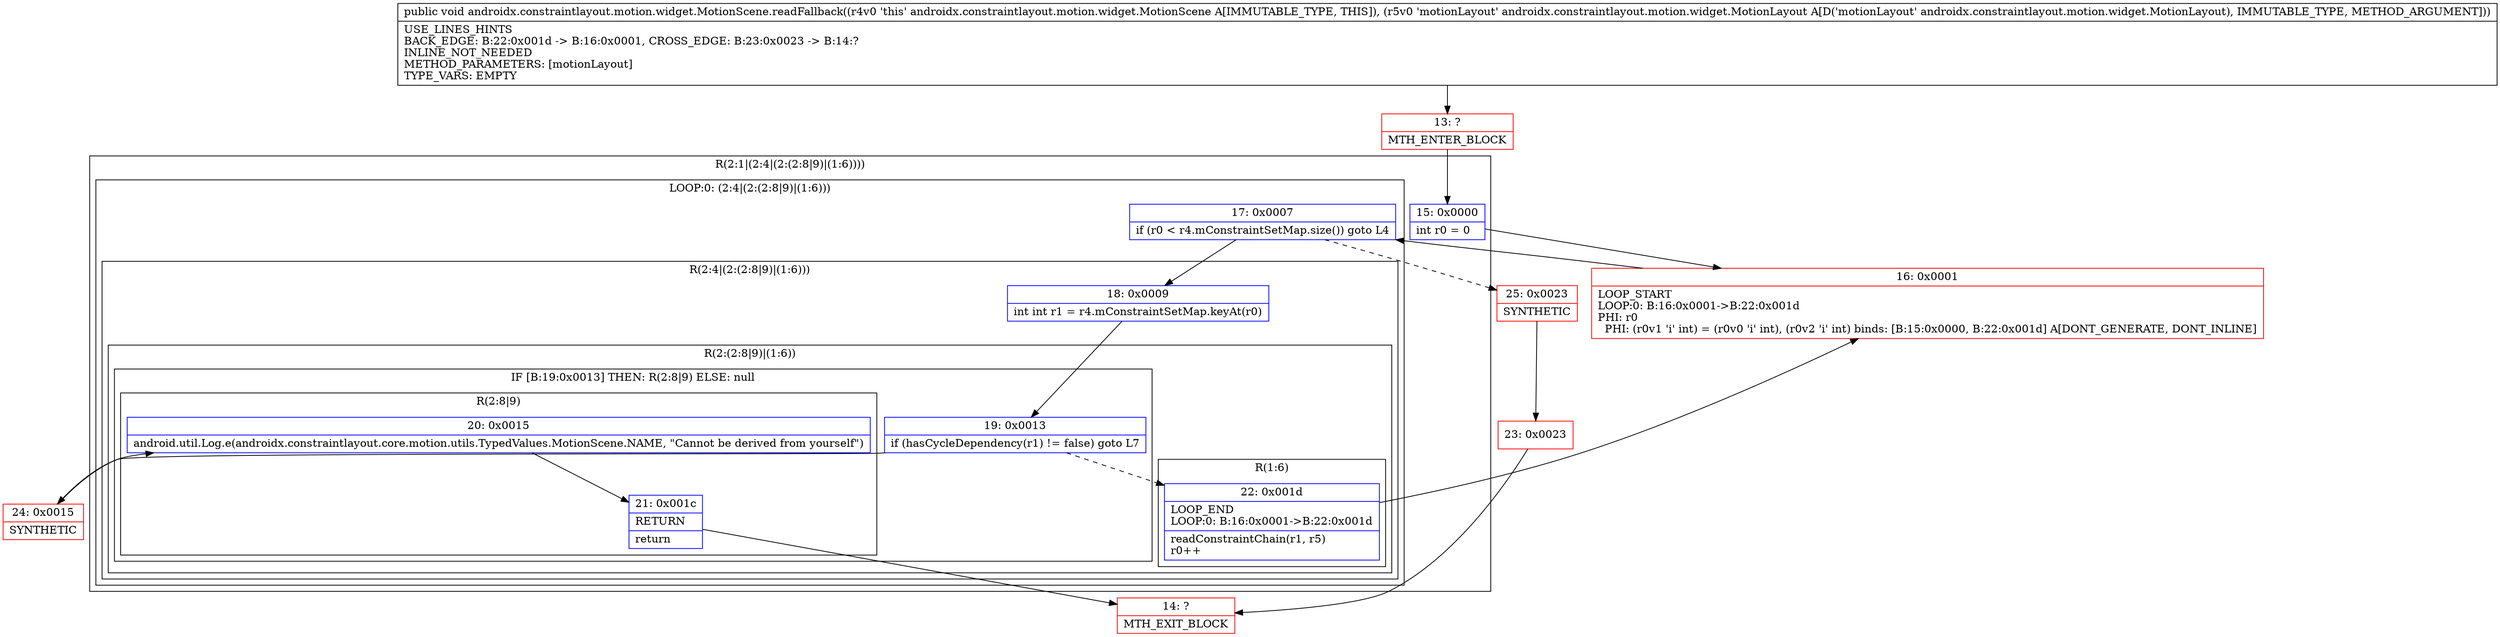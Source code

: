 digraph "CFG forandroidx.constraintlayout.motion.widget.MotionScene.readFallback(Landroidx\/constraintlayout\/motion\/widget\/MotionLayout;)V" {
subgraph cluster_Region_2043255410 {
label = "R(2:1|(2:4|(2:(2:8|9)|(1:6))))";
node [shape=record,color=blue];
Node_15 [shape=record,label="{15\:\ 0x0000|int r0 = 0\l}"];
subgraph cluster_LoopRegion_1588305470 {
label = "LOOP:0: (2:4|(2:(2:8|9)|(1:6)))";
node [shape=record,color=blue];
Node_17 [shape=record,label="{17\:\ 0x0007|if (r0 \< r4.mConstraintSetMap.size()) goto L4\l}"];
subgraph cluster_Region_82236604 {
label = "R(2:4|(2:(2:8|9)|(1:6)))";
node [shape=record,color=blue];
Node_18 [shape=record,label="{18\:\ 0x0009|int int r1 = r4.mConstraintSetMap.keyAt(r0)\l}"];
subgraph cluster_Region_2008477446 {
label = "R(2:(2:8|9)|(1:6))";
node [shape=record,color=blue];
subgraph cluster_IfRegion_826917976 {
label = "IF [B:19:0x0013] THEN: R(2:8|9) ELSE: null";
node [shape=record,color=blue];
Node_19 [shape=record,label="{19\:\ 0x0013|if (hasCycleDependency(r1) != false) goto L7\l}"];
subgraph cluster_Region_1270053743 {
label = "R(2:8|9)";
node [shape=record,color=blue];
Node_20 [shape=record,label="{20\:\ 0x0015|android.util.Log.e(androidx.constraintlayout.core.motion.utils.TypedValues.MotionScene.NAME, \"Cannot be derived from yourself\")\l}"];
Node_21 [shape=record,label="{21\:\ 0x001c|RETURN\l|return\l}"];
}
}
subgraph cluster_Region_367784528 {
label = "R(1:6)";
node [shape=record,color=blue];
Node_22 [shape=record,label="{22\:\ 0x001d|LOOP_END\lLOOP:0: B:16:0x0001\-\>B:22:0x001d\l|readConstraintChain(r1, r5)\lr0++\l}"];
}
}
}
}
}
Node_13 [shape=record,color=red,label="{13\:\ ?|MTH_ENTER_BLOCK\l}"];
Node_16 [shape=record,color=red,label="{16\:\ 0x0001|LOOP_START\lLOOP:0: B:16:0x0001\-\>B:22:0x001d\lPHI: r0 \l  PHI: (r0v1 'i' int) = (r0v0 'i' int), (r0v2 'i' int) binds: [B:15:0x0000, B:22:0x001d] A[DONT_GENERATE, DONT_INLINE]\l}"];
Node_24 [shape=record,color=red,label="{24\:\ 0x0015|SYNTHETIC\l}"];
Node_14 [shape=record,color=red,label="{14\:\ ?|MTH_EXIT_BLOCK\l}"];
Node_25 [shape=record,color=red,label="{25\:\ 0x0023|SYNTHETIC\l}"];
Node_23 [shape=record,color=red,label="{23\:\ 0x0023}"];
MethodNode[shape=record,label="{public void androidx.constraintlayout.motion.widget.MotionScene.readFallback((r4v0 'this' androidx.constraintlayout.motion.widget.MotionScene A[IMMUTABLE_TYPE, THIS]), (r5v0 'motionLayout' androidx.constraintlayout.motion.widget.MotionLayout A[D('motionLayout' androidx.constraintlayout.motion.widget.MotionLayout), IMMUTABLE_TYPE, METHOD_ARGUMENT]))  | USE_LINES_HINTS\lBACK_EDGE: B:22:0x001d \-\> B:16:0x0001, CROSS_EDGE: B:23:0x0023 \-\> B:14:?\lINLINE_NOT_NEEDED\lMETHOD_PARAMETERS: [motionLayout]\lTYPE_VARS: EMPTY\l}"];
MethodNode -> Node_13;Node_15 -> Node_16;
Node_17 -> Node_18;
Node_17 -> Node_25[style=dashed];
Node_18 -> Node_19;
Node_19 -> Node_22[style=dashed];
Node_19 -> Node_24;
Node_20 -> Node_21;
Node_21 -> Node_14;
Node_22 -> Node_16;
Node_13 -> Node_15;
Node_16 -> Node_17;
Node_24 -> Node_20;
Node_25 -> Node_23;
Node_23 -> Node_14;
}

